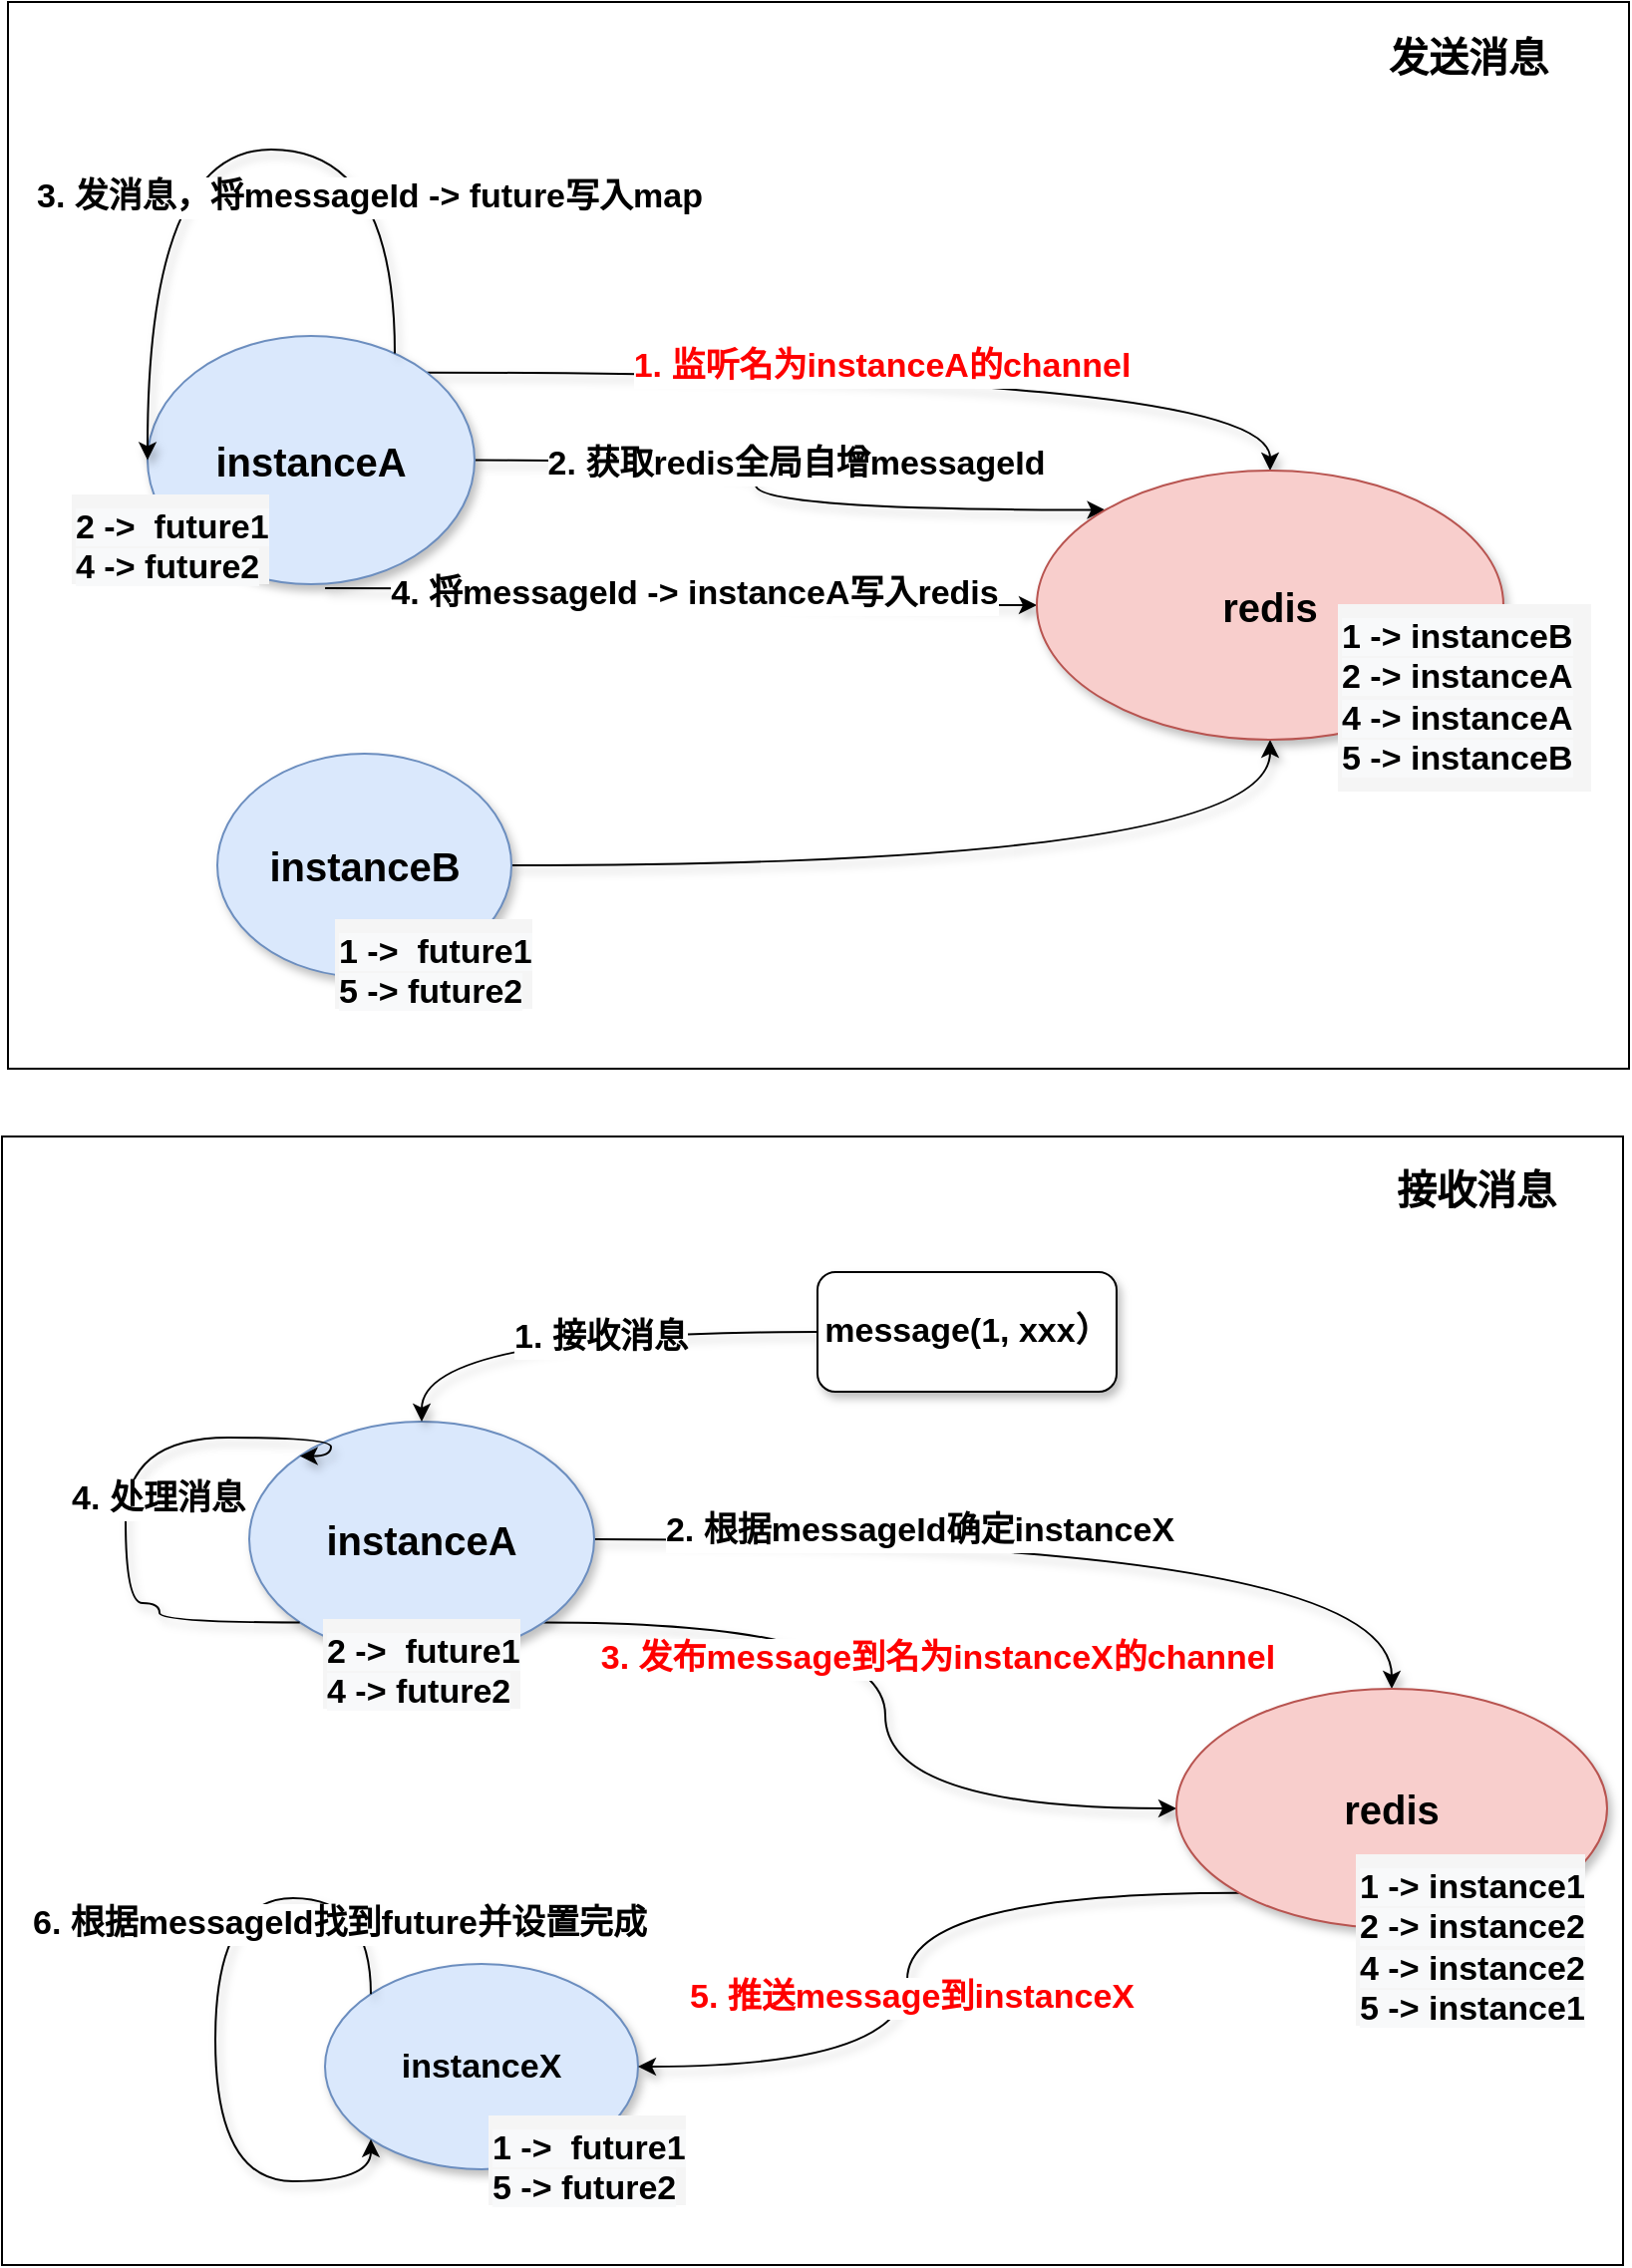 <mxfile version="14.9.0" type="github">
  <diagram id="ufvtTBX9XcGbtVeZ4vEE" name="Page-1">
    <mxGraphModel dx="1382" dy="772" grid="0" gridSize="10" guides="1" tooltips="1" connect="1" arrows="1" fold="1" page="1" pageScale="1" pageWidth="827" pageHeight="1169" math="0" shadow="0">
      <root>
        <mxCell id="0" />
        <mxCell id="1" parent="0" />
        <mxCell id="Ue7l324565NYZeZrQIcZ-65" value="" style="rounded=0;whiteSpace=wrap;html=1;fontSize=17;fontStyle=1;" vertex="1" parent="1">
          <mxGeometry x="4" y="577" width="813" height="566" as="geometry" />
        </mxCell>
        <mxCell id="Ue7l324565NYZeZrQIcZ-66" value="接收消息" style="text;html=1;strokeColor=none;fillColor=none;align=center;verticalAlign=middle;whiteSpace=wrap;rounded=0;fontSize=20;fontStyle=1;shadow=0;" vertex="1" parent="1">
          <mxGeometry x="698" y="593" width="91" height="20" as="geometry" />
        </mxCell>
        <mxCell id="Ue7l324565NYZeZrQIcZ-62" value="" style="rounded=0;whiteSpace=wrap;html=1;fontSize=17;fontStyle=1;" vertex="1" parent="1">
          <mxGeometry x="7" y="8" width="813" height="535" as="geometry" />
        </mxCell>
        <mxCell id="Ue7l324565NYZeZrQIcZ-7" style="rounded=0;orthogonalLoop=1;jettySize=auto;html=1;entryX=0.5;entryY=0;entryDx=0;entryDy=0;fontSize=17;exitX=1;exitY=0;exitDx=0;exitDy=0;edgeStyle=orthogonalEdgeStyle;curved=1;fontStyle=1;shadow=1;" edge="1" parent="1" source="Ue7l324565NYZeZrQIcZ-1" target="Ue7l324565NYZeZrQIcZ-3">
          <mxGeometry relative="1" as="geometry" />
        </mxCell>
        <mxCell id="Ue7l324565NYZeZrQIcZ-54" value="1.&amp;nbsp;监听名为instanceA的channel" style="edgeLabel;html=1;align=center;verticalAlign=middle;resizable=0;points=[];fontSize=17;fontStyle=1;fontColor=#FF0000;" vertex="1" connectable="0" parent="Ue7l324565NYZeZrQIcZ-7">
          <mxGeometry x="-0.237" y="-2" relative="1" as="geometry">
            <mxPoint x="48" y="-5" as="offset" />
          </mxGeometry>
        </mxCell>
        <mxCell id="Ue7l324565NYZeZrQIcZ-55" style="rounded=0;orthogonalLoop=1;jettySize=auto;html=1;entryX=0;entryY=0;entryDx=0;entryDy=0;fontSize=17;exitX=1;exitY=0.5;exitDx=0;exitDy=0;edgeStyle=orthogonalEdgeStyle;curved=1;fontStyle=1;shadow=1;" edge="1" parent="1" source="Ue7l324565NYZeZrQIcZ-1" target="Ue7l324565NYZeZrQIcZ-3">
          <mxGeometry relative="1" as="geometry" />
        </mxCell>
        <mxCell id="Ue7l324565NYZeZrQIcZ-56" value="2.&amp;nbsp;获取redis全局自增messageId" style="edgeLabel;html=1;align=center;verticalAlign=middle;resizable=0;points=[];fontSize=17;fontStyle=1" vertex="1" connectable="0" parent="Ue7l324565NYZeZrQIcZ-55">
          <mxGeometry x="-0.377" relative="1" as="geometry">
            <mxPoint x="54" y="2" as="offset" />
          </mxGeometry>
        </mxCell>
        <mxCell id="Ue7l324565NYZeZrQIcZ-59" style="edgeStyle=orthogonalEdgeStyle;curved=1;rounded=0;orthogonalLoop=1;jettySize=auto;html=1;entryX=0;entryY=0.5;entryDx=0;entryDy=0;fontSize=17;fontStyle=1;exitX=0.543;exitY=1.016;exitDx=0;exitDy=0;exitPerimeter=0;shadow=1;" edge="1" parent="1" source="Ue7l324565NYZeZrQIcZ-1" target="Ue7l324565NYZeZrQIcZ-3">
          <mxGeometry relative="1" as="geometry" />
        </mxCell>
        <mxCell id="Ue7l324565NYZeZrQIcZ-60" value="4.&amp;nbsp;将messageId -&amp;gt; instanceA写入redis" style="edgeLabel;html=1;align=center;verticalAlign=middle;resizable=0;points=[];fontSize=17;fontStyle=1" vertex="1" connectable="0" parent="Ue7l324565NYZeZrQIcZ-59">
          <mxGeometry x="-0.855" y="1" relative="1" as="geometry">
            <mxPoint x="158" y="4" as="offset" />
          </mxGeometry>
        </mxCell>
        <mxCell id="Ue7l324565NYZeZrQIcZ-1" value="instanceA" style="ellipse;whiteSpace=wrap;html=1;fontSize=20;fontStyle=1;fillColor=#dae8fc;strokeColor=#6c8ebf;shadow=1;" vertex="1" parent="1">
          <mxGeometry x="77" y="175.5" width="164" height="124.5" as="geometry" />
        </mxCell>
        <mxCell id="Ue7l324565NYZeZrQIcZ-8" style="edgeStyle=orthogonalEdgeStyle;rounded=0;orthogonalLoop=1;jettySize=auto;html=1;entryX=0.5;entryY=1;entryDx=0;entryDy=0;fontSize=17;curved=1;fontStyle=1;shadow=1;" edge="1" parent="1" source="Ue7l324565NYZeZrQIcZ-2" target="Ue7l324565NYZeZrQIcZ-3">
          <mxGeometry relative="1" as="geometry" />
        </mxCell>
        <mxCell id="Ue7l324565NYZeZrQIcZ-2" value="instanceB" style="ellipse;whiteSpace=wrap;html=1;fontSize=20;fontStyle=1;fillColor=#dae8fc;strokeColor=#6c8ebf;shadow=1;" vertex="1" parent="1">
          <mxGeometry x="112" y="385" width="147.5" height="112" as="geometry" />
        </mxCell>
        <mxCell id="Ue7l324565NYZeZrQIcZ-3" value="redis" style="ellipse;whiteSpace=wrap;html=1;fontSize=20;fontStyle=1;fillColor=#f8cecc;strokeColor=#b85450;shadow=1;" vertex="1" parent="1">
          <mxGeometry x="523" y="243" width="234" height="135" as="geometry" />
        </mxCell>
        <mxCell id="Ue7l324565NYZeZrQIcZ-9" style="edgeStyle=orthogonalEdgeStyle;rounded=0;orthogonalLoop=1;jettySize=auto;html=1;entryX=0.5;entryY=0;entryDx=0;entryDy=0;fontSize=17;fontStyle=1;curved=1;shadow=1;" edge="1" source="Ue7l324565NYZeZrQIcZ-10" target="Ue7l324565NYZeZrQIcZ-13" parent="1">
          <mxGeometry relative="1" as="geometry" />
        </mxCell>
        <mxCell id="Ue7l324565NYZeZrQIcZ-28" value="2.&amp;nbsp;根据messageId确定instanceX" style="edgeLabel;html=1;align=center;verticalAlign=middle;resizable=0;points=[];fontSize=17;fontStyle=1" vertex="1" connectable="0" parent="Ue7l324565NYZeZrQIcZ-9">
          <mxGeometry x="-0.315" y="-4" relative="1" as="geometry">
            <mxPoint y="-8" as="offset" />
          </mxGeometry>
        </mxCell>
        <mxCell id="Ue7l324565NYZeZrQIcZ-32" style="edgeStyle=orthogonalEdgeStyle;rounded=0;orthogonalLoop=1;jettySize=auto;html=1;exitX=1;exitY=1;exitDx=0;exitDy=0;entryX=0;entryY=0.5;entryDx=0;entryDy=0;fontSize=17;fontStyle=1;curved=1;shadow=1;" edge="1" parent="1" source="Ue7l324565NYZeZrQIcZ-10" target="Ue7l324565NYZeZrQIcZ-13">
          <mxGeometry relative="1" as="geometry" />
        </mxCell>
        <mxCell id="Ue7l324565NYZeZrQIcZ-33" value="3.&amp;nbsp;发布message到名为instanceX的channel" style="edgeLabel;html=1;align=center;verticalAlign=middle;resizable=0;points=[];fontSize=17;fontStyle=1;fontColor=#FF0000;" vertex="1" connectable="0" parent="Ue7l324565NYZeZrQIcZ-32">
          <mxGeometry x="-0.372" y="1" relative="1" as="geometry">
            <mxPoint x="68" y="19" as="offset" />
          </mxGeometry>
        </mxCell>
        <mxCell id="Ue7l324565NYZeZrQIcZ-10" value="instanceA" style="ellipse;whiteSpace=wrap;html=1;fontSize=20;fontStyle=1;fillColor=#dae8fc;strokeColor=#6c8ebf;shadow=1;" vertex="1" parent="1">
          <mxGeometry x="128" y="720" width="173" height="118" as="geometry" />
        </mxCell>
        <mxCell id="Ue7l324565NYZeZrQIcZ-12" value="instanceX" style="ellipse;whiteSpace=wrap;html=1;fontSize=17;fontStyle=1;fillColor=#dae8fc;strokeColor=#6c8ebf;shadow=1;" vertex="1" parent="1">
          <mxGeometry x="166" y="992" width="157" height="103" as="geometry" />
        </mxCell>
        <mxCell id="Ue7l324565NYZeZrQIcZ-35" style="edgeStyle=orthogonalEdgeStyle;rounded=0;orthogonalLoop=1;jettySize=auto;html=1;exitX=0;exitY=1;exitDx=0;exitDy=0;entryX=1;entryY=0.5;entryDx=0;entryDy=0;fontSize=17;fontStyle=1;curved=1;fontColor=#FF0000;shadow=1;" edge="1" parent="1" source="Ue7l324565NYZeZrQIcZ-13" target="Ue7l324565NYZeZrQIcZ-12">
          <mxGeometry relative="1" as="geometry" />
        </mxCell>
        <mxCell id="Ue7l324565NYZeZrQIcZ-36" value="5.&amp;nbsp;推送message到instanceX" style="edgeLabel;html=1;align=center;verticalAlign=middle;resizable=0;points=[];fontSize=17;fontStyle=1;fontColor=#FF0000;" vertex="1" connectable="0" parent="Ue7l324565NYZeZrQIcZ-35">
          <mxGeometry x="0.125" y="2" relative="1" as="geometry">
            <mxPoint as="offset" />
          </mxGeometry>
        </mxCell>
        <mxCell id="Ue7l324565NYZeZrQIcZ-13" value="redis" style="ellipse;whiteSpace=wrap;html=1;fontSize=20;fontStyle=1;fillColor=#f8cecc;strokeColor=#b85450;shadow=1;" vertex="1" parent="1">
          <mxGeometry x="593" y="854" width="216" height="120" as="geometry" />
        </mxCell>
        <mxCell id="Ue7l324565NYZeZrQIcZ-18" style="edgeStyle=orthogonalEdgeStyle;rounded=0;orthogonalLoop=1;jettySize=auto;html=1;fontSize=17;fontStyle=1;curved=1;shadow=1;" edge="1" parent="1" source="Ue7l324565NYZeZrQIcZ-17" target="Ue7l324565NYZeZrQIcZ-10">
          <mxGeometry relative="1" as="geometry" />
        </mxCell>
        <mxCell id="Ue7l324565NYZeZrQIcZ-22" value="1.&amp;nbsp;接收消息" style="edgeLabel;html=1;align=center;verticalAlign=middle;resizable=0;points=[];fontSize=17;fontStyle=1" vertex="1" connectable="0" parent="Ue7l324565NYZeZrQIcZ-18">
          <mxGeometry x="-0.081" y="-3" relative="1" as="geometry">
            <mxPoint x="3" y="6" as="offset" />
          </mxGeometry>
        </mxCell>
        <mxCell id="Ue7l324565NYZeZrQIcZ-17" value="message(1, xxx）" style="rounded=1;whiteSpace=wrap;html=1;fontSize=17;fontStyle=1;shadow=1;" vertex="1" parent="1">
          <mxGeometry x="413" y="645" width="150" height="60" as="geometry" />
        </mxCell>
        <mxCell id="Ue7l324565NYZeZrQIcZ-43" style="edgeStyle=orthogonalEdgeStyle;rounded=0;orthogonalLoop=1;jettySize=auto;html=1;exitX=0;exitY=1;exitDx=0;exitDy=0;entryX=0;entryY=0;entryDx=0;entryDy=0;fontSize=17;curved=1;fontStyle=1;shadow=1;" edge="1" parent="1" source="Ue7l324565NYZeZrQIcZ-10" target="Ue7l324565NYZeZrQIcZ-10">
          <mxGeometry relative="1" as="geometry">
            <Array as="points">
              <mxPoint x="83" y="821" />
              <mxPoint x="83" y="811" />
              <mxPoint x="66" y="811" />
              <mxPoint x="66" y="728" />
              <mxPoint x="169" y="728" />
              <mxPoint x="169" y="737" />
            </Array>
          </mxGeometry>
        </mxCell>
        <mxCell id="Ue7l324565NYZeZrQIcZ-44" value="4.&amp;nbsp;处理消息" style="edgeLabel;html=1;align=center;verticalAlign=middle;resizable=0;points=[];fontSize=17;fontStyle=1" vertex="1" connectable="0" parent="Ue7l324565NYZeZrQIcZ-43">
          <mxGeometry x="0.276" relative="1" as="geometry">
            <mxPoint x="-1" y="31" as="offset" />
          </mxGeometry>
        </mxCell>
        <mxCell id="Ue7l324565NYZeZrQIcZ-45" value="&lt;span style=&quot;color: rgb(0, 0, 0); font-family: helvetica; font-size: 17px; font-style: normal; letter-spacing: normal; text-align: center; text-indent: 0px; text-transform: none; word-spacing: 0px; background-color: rgb(248, 249, 250); display: inline; float: none;&quot;&gt;1 -&amp;gt; instance1&lt;/span&gt;&lt;br style=&quot;color: rgb(0, 0, 0); font-family: helvetica; font-size: 17px; font-style: normal; letter-spacing: normal; text-align: center; text-indent: 0px; text-transform: none; word-spacing: 0px; background-color: rgb(248, 249, 250);&quot;&gt;&lt;span style=&quot;color: rgb(0, 0, 0); font-family: helvetica; font-size: 17px; font-style: normal; letter-spacing: normal; text-align: center; text-indent: 0px; text-transform: none; word-spacing: 0px; background-color: rgb(248, 249, 250); display: inline; float: none;&quot;&gt;2 -&amp;gt; instance2&lt;/span&gt;&lt;br style=&quot;color: rgb(0, 0, 0); font-family: helvetica; font-size: 17px; font-style: normal; letter-spacing: normal; text-align: center; text-indent: 0px; text-transform: none; word-spacing: 0px; background-color: rgb(248, 249, 250);&quot;&gt;&lt;span style=&quot;color: rgb(0, 0, 0); font-family: helvetica; font-size: 17px; font-style: normal; letter-spacing: normal; text-align: center; text-indent: 0px; text-transform: none; word-spacing: 0px; background-color: rgb(248, 249, 250); display: inline; float: none;&quot;&gt;4 -&amp;gt; instance2&lt;/span&gt;&lt;br style=&quot;color: rgb(0, 0, 0); font-family: helvetica; font-size: 17px; font-style: normal; letter-spacing: normal; text-align: center; text-indent: 0px; text-transform: none; word-spacing: 0px; background-color: rgb(248, 249, 250);&quot;&gt;&lt;span style=&quot;color: rgb(0, 0, 0); font-family: helvetica; font-size: 17px; font-style: normal; letter-spacing: normal; text-align: center; text-indent: 0px; text-transform: none; word-spacing: 0px; background-color: rgb(248, 249, 250); display: inline; float: none;&quot;&gt;5 -&amp;gt; instance1&lt;/span&gt;" style="text;whiteSpace=wrap;html=1;fontSize=17;fontStyle=1;fillColor=#f5f5f5;fontColor=#333333;" vertex="1" parent="1">
          <mxGeometry x="683" y="937" width="115" height="86" as="geometry" />
        </mxCell>
        <mxCell id="Ue7l324565NYZeZrQIcZ-46" style="edgeStyle=orthogonalEdgeStyle;curved=1;rounded=0;orthogonalLoop=1;jettySize=auto;html=1;entryX=0;entryY=1;entryDx=0;entryDy=0;fontSize=17;exitX=0;exitY=0;exitDx=0;exitDy=0;fontStyle=1;shadow=1;" edge="1" parent="1" source="Ue7l324565NYZeZrQIcZ-12" target="Ue7l324565NYZeZrQIcZ-12">
          <mxGeometry relative="1" as="geometry">
            <Array as="points">
              <mxPoint x="189" y="959" />
              <mxPoint x="111" y="959" />
              <mxPoint x="111" y="1101" />
              <mxPoint x="189" y="1101" />
            </Array>
          </mxGeometry>
        </mxCell>
        <mxCell id="Ue7l324565NYZeZrQIcZ-47" value="6. 根据messageId找到future并设置完成" style="edgeLabel;html=1;align=center;verticalAlign=middle;resizable=0;points=[];fontSize=17;fontStyle=1" vertex="1" connectable="0" parent="Ue7l324565NYZeZrQIcZ-46">
          <mxGeometry x="-0.21" relative="1" as="geometry">
            <mxPoint x="62" y="-6" as="offset" />
          </mxGeometry>
        </mxCell>
        <mxCell id="Ue7l324565NYZeZrQIcZ-50" value="&lt;span style=&quot;color: rgb(0, 0, 0); font-family: helvetica; font-size: 17px; font-style: normal; letter-spacing: normal; text-align: center; text-indent: 0px; text-transform: none; word-spacing: 0px; background-color: rgb(248, 249, 250); display: inline; float: none;&quot;&gt;1 -&amp;gt;&amp;nbsp; future1&lt;/span&gt;&lt;br style=&quot;color: rgb(0, 0, 0); font-family: helvetica; font-size: 17px; font-style: normal; letter-spacing: normal; text-align: center; text-indent: 0px; text-transform: none; word-spacing: 0px; background-color: rgb(248, 249, 250);&quot;&gt;&lt;span style=&quot;color: rgb(0, 0, 0); font-family: helvetica; font-size: 17px; font-style: normal; letter-spacing: normal; text-align: center; text-indent: 0px; text-transform: none; word-spacing: 0px; background-color: rgb(248, 249, 250); display: inline; float: none;&quot;&gt;5 -&amp;gt; future2&lt;/span&gt;" style="text;whiteSpace=wrap;html=1;fontSize=17;fontStyle=1;fillColor=#f5f5f5;fontColor=#333333;" vertex="1" parent="1">
          <mxGeometry x="248" y="1068" width="99" height="45" as="geometry" />
        </mxCell>
        <mxCell id="Ue7l324565NYZeZrQIcZ-51" value="&lt;span style=&quot;color: rgb(0 , 0 , 0) ; font-family: &amp;quot;helvetica&amp;quot; ; font-size: 17px ; font-style: normal ; letter-spacing: normal ; text-align: center ; text-indent: 0px ; text-transform: none ; word-spacing: 0px ; background-color: rgb(248 , 249 , 250) ; display: inline ; float: none&quot;&gt;2 -&amp;gt;&amp;nbsp; future1&lt;/span&gt;&lt;br style=&quot;color: rgb(0 , 0 , 0) ; font-family: &amp;quot;helvetica&amp;quot; ; font-size: 17px ; font-style: normal ; letter-spacing: normal ; text-align: center ; text-indent: 0px ; text-transform: none ; word-spacing: 0px ; background-color: rgb(248 , 249 , 250)&quot;&gt;&lt;span style=&quot;color: rgb(0 , 0 , 0) ; font-family: &amp;quot;helvetica&amp;quot; ; font-size: 17px ; font-style: normal ; letter-spacing: normal ; text-align: center ; text-indent: 0px ; text-transform: none ; word-spacing: 0px ; background-color: rgb(248 , 249 , 250) ; display: inline ; float: none&quot;&gt;4 -&amp;gt; future2&lt;/span&gt;" style="text;whiteSpace=wrap;html=1;fontSize=17;fontStyle=1;fillColor=#f5f5f5;fontColor=#333333;" vertex="1" parent="1">
          <mxGeometry x="39" y="255" width="99" height="45" as="geometry" />
        </mxCell>
        <mxCell id="Ue7l324565NYZeZrQIcZ-52" style="edgeStyle=orthogonalEdgeStyle;curved=1;rounded=0;orthogonalLoop=1;jettySize=auto;html=1;entryX=0;entryY=0.5;entryDx=0;entryDy=0;fontSize=17;fontStyle=1;shadow=1;" edge="1" parent="1" source="Ue7l324565NYZeZrQIcZ-1" target="Ue7l324565NYZeZrQIcZ-1">
          <mxGeometry relative="1" as="geometry">
            <Array as="points">
              <mxPoint x="201" y="82" />
              <mxPoint x="77" y="82" />
            </Array>
          </mxGeometry>
        </mxCell>
        <mxCell id="Ue7l324565NYZeZrQIcZ-53" value="3.&amp;nbsp;发消息，将messageId -&amp;gt; future写入map" style="edgeLabel;html=1;align=center;verticalAlign=middle;resizable=0;points=[];fontSize=17;fontStyle=1" vertex="1" connectable="0" parent="Ue7l324565NYZeZrQIcZ-52">
          <mxGeometry x="-0.187" relative="1" as="geometry">
            <mxPoint x="40" y="24" as="offset" />
          </mxGeometry>
        </mxCell>
        <mxCell id="Ue7l324565NYZeZrQIcZ-57" value="&lt;span style=&quot;color: rgb(0, 0, 0); font-family: helvetica; font-size: 17px; font-style: normal; letter-spacing: normal; text-align: center; text-indent: 0px; text-transform: none; word-spacing: 0px; background-color: rgb(248, 249, 250); display: inline; float: none;&quot;&gt;1 -&amp;gt; instanceB&lt;/span&gt;&lt;br style=&quot;color: rgb(0, 0, 0); font-family: helvetica; font-size: 17px; font-style: normal; letter-spacing: normal; text-align: center; text-indent: 0px; text-transform: none; word-spacing: 0px; background-color: rgb(248, 249, 250);&quot;&gt;&lt;span style=&quot;color: rgb(0, 0, 0); font-family: helvetica; font-size: 17px; font-style: normal; letter-spacing: normal; text-align: center; text-indent: 0px; text-transform: none; word-spacing: 0px; background-color: rgb(248, 249, 250); display: inline; float: none;&quot;&gt;2 -&amp;gt; instanceA&lt;/span&gt;&lt;br style=&quot;color: rgb(0, 0, 0); font-family: helvetica; font-size: 17px; font-style: normal; letter-spacing: normal; text-align: center; text-indent: 0px; text-transform: none; word-spacing: 0px; background-color: rgb(248, 249, 250);&quot;&gt;&lt;span style=&quot;color: rgb(0, 0, 0); font-family: helvetica; font-size: 17px; font-style: normal; letter-spacing: normal; text-align: center; text-indent: 0px; text-transform: none; word-spacing: 0px; background-color: rgb(248, 249, 250); display: inline; float: none;&quot;&gt;4 -&amp;gt; instanceA&lt;/span&gt;&lt;br style=&quot;color: rgb(0, 0, 0); font-family: helvetica; font-size: 17px; font-style: normal; letter-spacing: normal; text-align: center; text-indent: 0px; text-transform: none; word-spacing: 0px; background-color: rgb(248, 249, 250);&quot;&gt;&lt;span style=&quot;color: rgb(0, 0, 0); font-family: helvetica; font-size: 17px; font-style: normal; letter-spacing: normal; text-align: center; text-indent: 0px; text-transform: none; word-spacing: 0px; background-color: rgb(248, 249, 250); display: inline; float: none;&quot;&gt;5 -&amp;gt; instanceB&lt;/span&gt;" style="text;whiteSpace=wrap;html=1;fontSize=17;fontStyle=1;fillColor=#f5f5f5;fontColor=#333333;" vertex="1" parent="1">
          <mxGeometry x="674" y="310" width="127" height="94" as="geometry" />
        </mxCell>
        <mxCell id="Ue7l324565NYZeZrQIcZ-58" value="&lt;span style=&quot;color: rgb(0, 0, 0); font-family: helvetica; font-size: 17px; font-style: normal; letter-spacing: normal; text-align: center; text-indent: 0px; text-transform: none; word-spacing: 0px; background-color: rgb(248, 249, 250); display: inline; float: none;&quot;&gt;1 -&amp;gt;&amp;nbsp; future1&lt;/span&gt;&lt;br style=&quot;color: rgb(0, 0, 0); font-family: helvetica; font-size: 17px; font-style: normal; letter-spacing: normal; text-align: center; text-indent: 0px; text-transform: none; word-spacing: 0px; background-color: rgb(248, 249, 250);&quot;&gt;&lt;span style=&quot;color: rgb(0, 0, 0); font-family: helvetica; font-size: 17px; font-style: normal; letter-spacing: normal; text-align: center; text-indent: 0px; text-transform: none; word-spacing: 0px; background-color: rgb(248, 249, 250); display: inline; float: none;&quot;&gt;5 -&amp;gt; future2&lt;/span&gt;" style="text;whiteSpace=wrap;html=1;fontSize=17;fontStyle=1;fillColor=#f5f5f5;fontColor=#333333;" vertex="1" parent="1">
          <mxGeometry x="171" y="468" width="99" height="45" as="geometry" />
        </mxCell>
        <mxCell id="Ue7l324565NYZeZrQIcZ-61" value="发送消息" style="text;html=1;strokeColor=none;fillColor=none;align=center;verticalAlign=middle;whiteSpace=wrap;rounded=0;fontSize=20;fontStyle=1" vertex="1" parent="1">
          <mxGeometry x="694" y="25" width="91" height="20" as="geometry" />
        </mxCell>
        <mxCell id="Ue7l324565NYZeZrQIcZ-67" value="&lt;span style=&quot;color: rgb(0 , 0 , 0) ; font-family: &amp;quot;helvetica&amp;quot; ; font-size: 17px ; font-style: normal ; letter-spacing: normal ; text-align: center ; text-indent: 0px ; text-transform: none ; word-spacing: 0px ; background-color: rgb(248 , 249 , 250) ; display: inline ; float: none&quot;&gt;2 -&amp;gt;&amp;nbsp; future1&lt;/span&gt;&lt;br style=&quot;color: rgb(0 , 0 , 0) ; font-family: &amp;quot;helvetica&amp;quot; ; font-size: 17px ; font-style: normal ; letter-spacing: normal ; text-align: center ; text-indent: 0px ; text-transform: none ; word-spacing: 0px ; background-color: rgb(248 , 249 , 250)&quot;&gt;&lt;span style=&quot;color: rgb(0 , 0 , 0) ; font-family: &amp;quot;helvetica&amp;quot; ; font-size: 17px ; font-style: normal ; letter-spacing: normal ; text-align: center ; text-indent: 0px ; text-transform: none ; word-spacing: 0px ; background-color: rgb(248 , 249 , 250) ; display: inline ; float: none&quot;&gt;4 -&amp;gt; future2&lt;/span&gt;" style="text;whiteSpace=wrap;html=1;fontSize=17;fontStyle=1;fillColor=#f5f5f5;fontColor=#333333;" vertex="1" parent="1">
          <mxGeometry x="165" y="819" width="99" height="45" as="geometry" />
        </mxCell>
      </root>
    </mxGraphModel>
  </diagram>
</mxfile>
